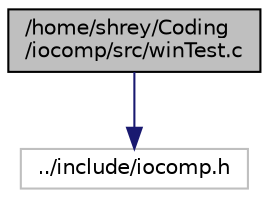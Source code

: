 digraph "/home/shrey/Coding/iocomp/src/winTest.c"
{
 // LATEX_PDF_SIZE
  edge [fontname="Helvetica",fontsize="10",labelfontname="Helvetica",labelfontsize="10"];
  node [fontname="Helvetica",fontsize="10",shape=record];
  Node1 [label="/home/shrey/Coding\l/iocomp/src/winTest.c",height=0.2,width=0.4,color="black", fillcolor="grey75", style="filled", fontcolor="black",tooltip="Tests if window is available for printing. If so then IO libraries is called."];
  Node1 -> Node2 [color="midnightblue",fontsize="10",style="solid",fontname="Helvetica"];
  Node2 [label="../include/iocomp.h",height=0.2,width=0.4,color="grey75", fillcolor="white", style="filled",tooltip=" "];
}
